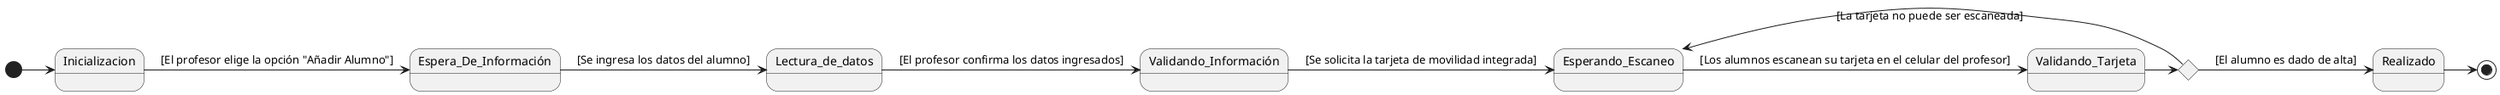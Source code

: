 @startuml Diagrama de Estados


state c1 <<choice>>


[*] -> Inicializacion

Inicializacion -> Espera_De_Información : [El profesor elige la opción "Añadir Alumno"]

Espera_De_Información -> Lectura_de_datos : [Se ingresa los datos del alumno]

Lectura_de_datos -> Validando_Información : [El profesor confirma los datos ingresados]

Validando_Información -> Esperando_Escaneo : [Se solicita la tarjeta de movilidad integrada]


Esperando_Escaneo -> Validando_Tarjeta : [Los alumnos escanean su tarjeta en el celular del profesor]

Validando_Tarjeta -> c1
 
c1 -> Esperando_Escaneo : [La tarjeta no puede ser escaneada]

c1 -> Realizado : [El alumno es dado de alta]

Realizado -> [*]

@enduml